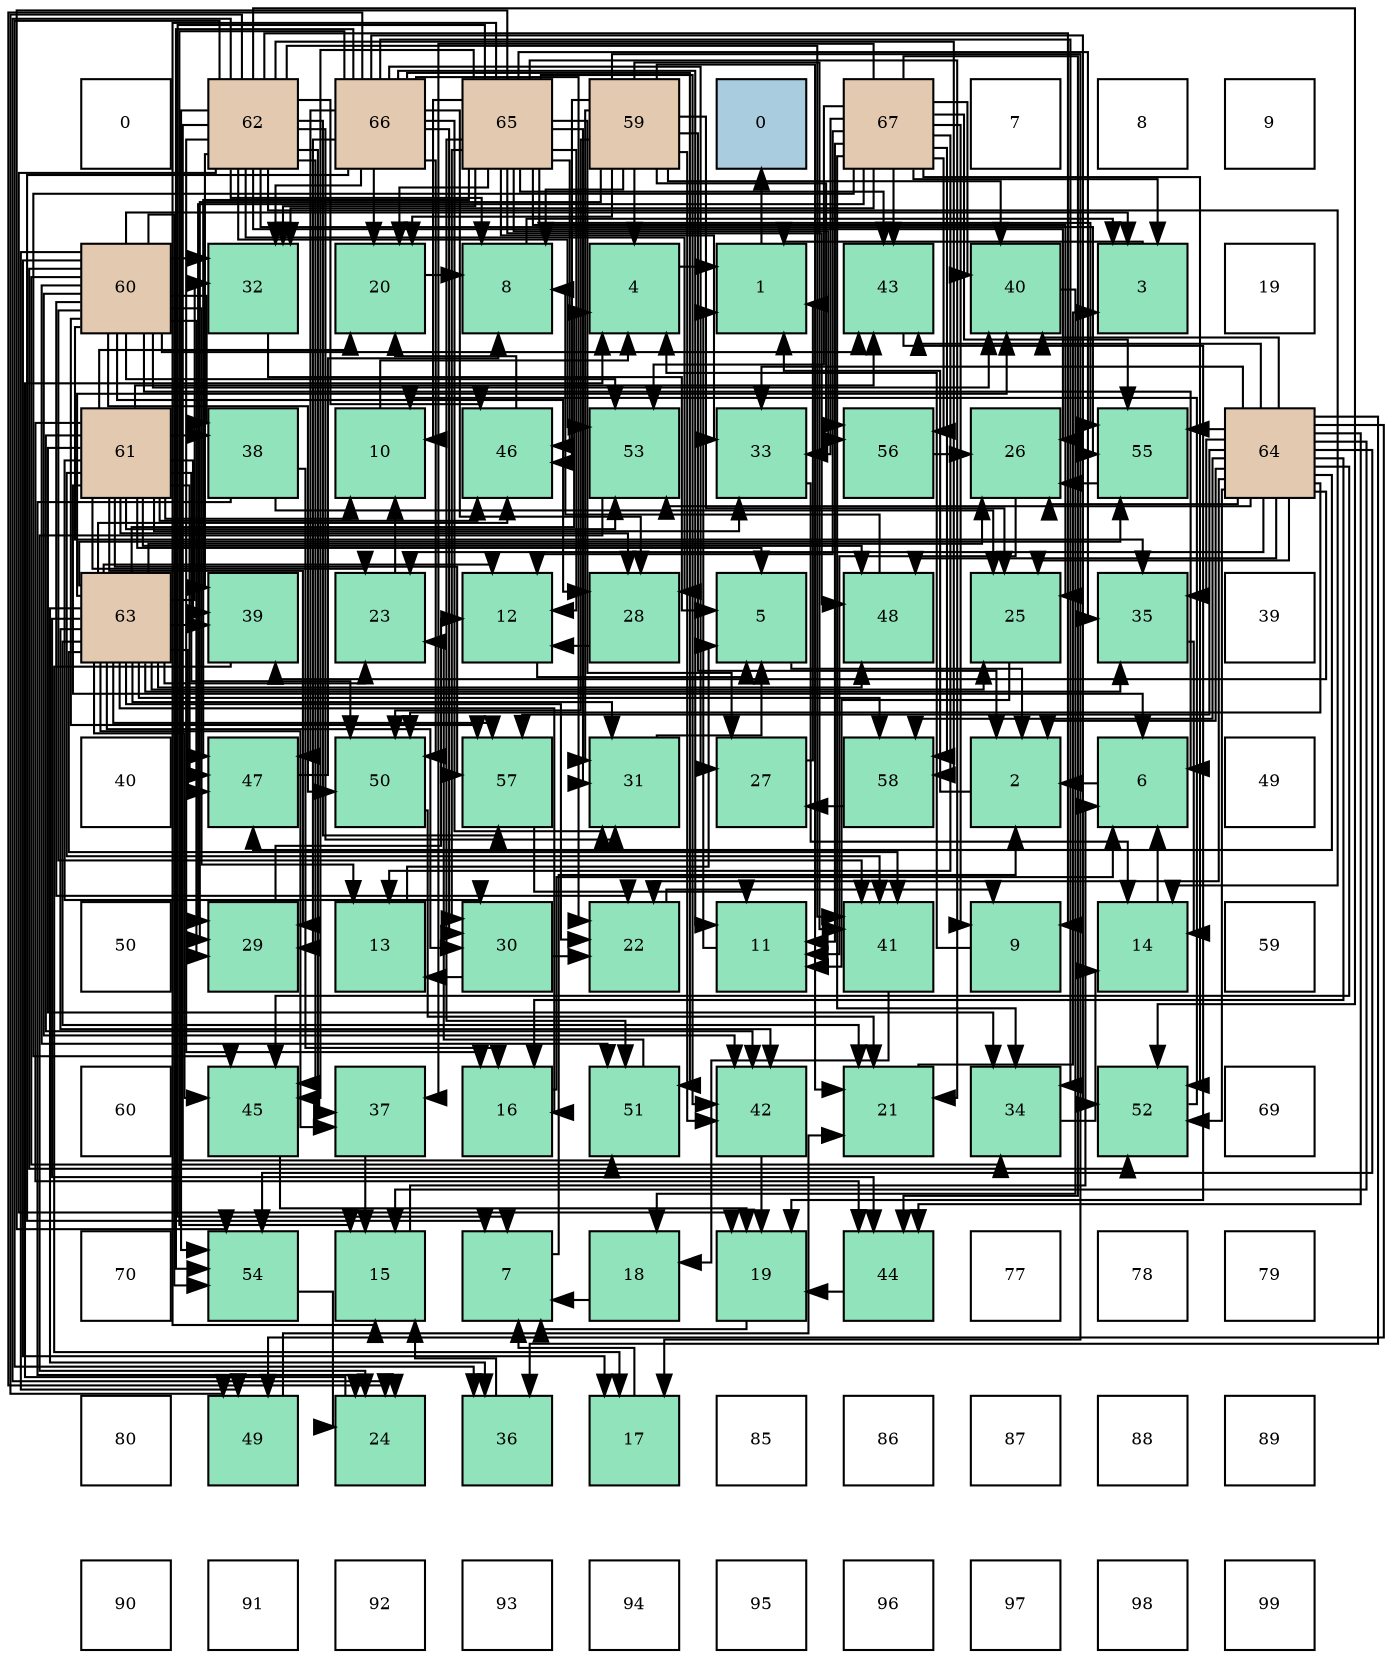 digraph layout{
 rankdir=TB;
 splines=ortho;
 node [style=filled shape=square fixedsize=true width=0.6];
0[label="0", fontsize=8, fillcolor="#ffffff"];
1[label="62", fontsize=8, fillcolor="#e3c9af"];
2[label="66", fontsize=8, fillcolor="#e3c9af"];
3[label="65", fontsize=8, fillcolor="#e3c9af"];
4[label="59", fontsize=8, fillcolor="#e3c9af"];
5[label="0", fontsize=8, fillcolor="#a9ccde"];
6[label="67", fontsize=8, fillcolor="#e3c9af"];
7[label="7", fontsize=8, fillcolor="#ffffff"];
8[label="8", fontsize=8, fillcolor="#ffffff"];
9[label="9", fontsize=8, fillcolor="#ffffff"];
10[label="60", fontsize=8, fillcolor="#e3c9af"];
11[label="32", fontsize=8, fillcolor="#91e3bb"];
12[label="20", fontsize=8, fillcolor="#91e3bb"];
13[label="8", fontsize=8, fillcolor="#91e3bb"];
14[label="4", fontsize=8, fillcolor="#91e3bb"];
15[label="1", fontsize=8, fillcolor="#91e3bb"];
16[label="43", fontsize=8, fillcolor="#91e3bb"];
17[label="40", fontsize=8, fillcolor="#91e3bb"];
18[label="3", fontsize=8, fillcolor="#91e3bb"];
19[label="19", fontsize=8, fillcolor="#ffffff"];
20[label="61", fontsize=8, fillcolor="#e3c9af"];
21[label="38", fontsize=8, fillcolor="#91e3bb"];
22[label="10", fontsize=8, fillcolor="#91e3bb"];
23[label="46", fontsize=8, fillcolor="#91e3bb"];
24[label="53", fontsize=8, fillcolor="#91e3bb"];
25[label="33", fontsize=8, fillcolor="#91e3bb"];
26[label="56", fontsize=8, fillcolor="#91e3bb"];
27[label="26", fontsize=8, fillcolor="#91e3bb"];
28[label="55", fontsize=8, fillcolor="#91e3bb"];
29[label="64", fontsize=8, fillcolor="#e3c9af"];
30[label="63", fontsize=8, fillcolor="#e3c9af"];
31[label="39", fontsize=8, fillcolor="#91e3bb"];
32[label="23", fontsize=8, fillcolor="#91e3bb"];
33[label="12", fontsize=8, fillcolor="#91e3bb"];
34[label="28", fontsize=8, fillcolor="#91e3bb"];
35[label="5", fontsize=8, fillcolor="#91e3bb"];
36[label="48", fontsize=8, fillcolor="#91e3bb"];
37[label="25", fontsize=8, fillcolor="#91e3bb"];
38[label="35", fontsize=8, fillcolor="#91e3bb"];
39[label="39", fontsize=8, fillcolor="#ffffff"];
40[label="40", fontsize=8, fillcolor="#ffffff"];
41[label="47", fontsize=8, fillcolor="#91e3bb"];
42[label="50", fontsize=8, fillcolor="#91e3bb"];
43[label="57", fontsize=8, fillcolor="#91e3bb"];
44[label="31", fontsize=8, fillcolor="#91e3bb"];
45[label="27", fontsize=8, fillcolor="#91e3bb"];
46[label="58", fontsize=8, fillcolor="#91e3bb"];
47[label="2", fontsize=8, fillcolor="#91e3bb"];
48[label="6", fontsize=8, fillcolor="#91e3bb"];
49[label="49", fontsize=8, fillcolor="#ffffff"];
50[label="50", fontsize=8, fillcolor="#ffffff"];
51[label="29", fontsize=8, fillcolor="#91e3bb"];
52[label="13", fontsize=8, fillcolor="#91e3bb"];
53[label="30", fontsize=8, fillcolor="#91e3bb"];
54[label="22", fontsize=8, fillcolor="#91e3bb"];
55[label="11", fontsize=8, fillcolor="#91e3bb"];
56[label="41", fontsize=8, fillcolor="#91e3bb"];
57[label="9", fontsize=8, fillcolor="#91e3bb"];
58[label="14", fontsize=8, fillcolor="#91e3bb"];
59[label="59", fontsize=8, fillcolor="#ffffff"];
60[label="60", fontsize=8, fillcolor="#ffffff"];
61[label="45", fontsize=8, fillcolor="#91e3bb"];
62[label="37", fontsize=8, fillcolor="#91e3bb"];
63[label="16", fontsize=8, fillcolor="#91e3bb"];
64[label="51", fontsize=8, fillcolor="#91e3bb"];
65[label="42", fontsize=8, fillcolor="#91e3bb"];
66[label="21", fontsize=8, fillcolor="#91e3bb"];
67[label="34", fontsize=8, fillcolor="#91e3bb"];
68[label="52", fontsize=8, fillcolor="#91e3bb"];
69[label="69", fontsize=8, fillcolor="#ffffff"];
70[label="70", fontsize=8, fillcolor="#ffffff"];
71[label="54", fontsize=8, fillcolor="#91e3bb"];
72[label="15", fontsize=8, fillcolor="#91e3bb"];
73[label="7", fontsize=8, fillcolor="#91e3bb"];
74[label="18", fontsize=8, fillcolor="#91e3bb"];
75[label="19", fontsize=8, fillcolor="#91e3bb"];
76[label="44", fontsize=8, fillcolor="#91e3bb"];
77[label="77", fontsize=8, fillcolor="#ffffff"];
78[label="78", fontsize=8, fillcolor="#ffffff"];
79[label="79", fontsize=8, fillcolor="#ffffff"];
80[label="80", fontsize=8, fillcolor="#ffffff"];
81[label="49", fontsize=8, fillcolor="#91e3bb"];
82[label="24", fontsize=8, fillcolor="#91e3bb"];
83[label="36", fontsize=8, fillcolor="#91e3bb"];
84[label="17", fontsize=8, fillcolor="#91e3bb"];
85[label="85", fontsize=8, fillcolor="#ffffff"];
86[label="86", fontsize=8, fillcolor="#ffffff"];
87[label="87", fontsize=8, fillcolor="#ffffff"];
88[label="88", fontsize=8, fillcolor="#ffffff"];
89[label="89", fontsize=8, fillcolor="#ffffff"];
90[label="90", fontsize=8, fillcolor="#ffffff"];
91[label="91", fontsize=8, fillcolor="#ffffff"];
92[label="92", fontsize=8, fillcolor="#ffffff"];
93[label="93", fontsize=8, fillcolor="#ffffff"];
94[label="94", fontsize=8, fillcolor="#ffffff"];
95[label="95", fontsize=8, fillcolor="#ffffff"];
96[label="96", fontsize=8, fillcolor="#ffffff"];
97[label="97", fontsize=8, fillcolor="#ffffff"];
98[label="98", fontsize=8, fillcolor="#ffffff"];
99[label="99", fontsize=8, fillcolor="#ffffff"];
edge [constraint=false, style=vis];15 -> 5;
47 -> 15;
18 -> 15;
14 -> 15;
35 -> 47;
48 -> 47;
73 -> 47;
13 -> 18;
57 -> 14;
22 -> 14;
55 -> 15;
33 -> 35;
52 -> 35;
58 -> 48;
72 -> 48;
63 -> 48;
84 -> 73;
74 -> 73;
75 -> 73;
12 -> 13;
66 -> 18;
54 -> 57;
32 -> 22;
82 -> 14;
37 -> 55;
27 -> 55;
45 -> 15;
34 -> 33;
51 -> 33;
53 -> 52;
53 -> 54;
44 -> 35;
11 -> 35;
25 -> 58;
67 -> 58;
38 -> 58;
83 -> 72;
62 -> 72;
21 -> 63;
21 -> 82;
21 -> 37;
31 -> 84;
17 -> 74;
56 -> 74;
65 -> 75;
16 -> 75;
76 -> 75;
61 -> 75;
23 -> 12;
41 -> 13;
36 -> 13;
81 -> 66;
42 -> 66;
64 -> 32;
68 -> 22;
24 -> 82;
71 -> 82;
28 -> 27;
26 -> 27;
43 -> 55;
46 -> 45;
4 -> 47;
4 -> 14;
4 -> 13;
4 -> 84;
4 -> 12;
4 -> 66;
4 -> 37;
4 -> 51;
4 -> 44;
4 -> 17;
4 -> 56;
4 -> 65;
4 -> 23;
4 -> 42;
4 -> 26;
10 -> 18;
10 -> 48;
10 -> 52;
10 -> 84;
10 -> 54;
10 -> 34;
10 -> 51;
10 -> 11;
10 -> 67;
10 -> 38;
10 -> 21;
10 -> 17;
10 -> 56;
10 -> 65;
10 -> 16;
10 -> 81;
10 -> 42;
10 -> 64;
10 -> 68;
10 -> 24;
10 -> 71;
10 -> 43;
20 -> 35;
20 -> 48;
20 -> 22;
20 -> 12;
20 -> 32;
20 -> 34;
20 -> 51;
20 -> 53;
20 -> 25;
20 -> 67;
20 -> 21;
20 -> 31;
20 -> 56;
20 -> 65;
20 -> 16;
20 -> 76;
20 -> 23;
20 -> 41;
20 -> 36;
20 -> 42;
20 -> 24;
20 -> 43;
1 -> 13;
1 -> 57;
1 -> 58;
1 -> 63;
1 -> 75;
1 -> 82;
1 -> 27;
1 -> 34;
1 -> 44;
1 -> 83;
1 -> 62;
1 -> 31;
1 -> 56;
1 -> 61;
1 -> 23;
1 -> 81;
1 -> 64;
1 -> 68;
1 -> 24;
1 -> 71;
1 -> 28;
1 -> 43;
1 -> 46;
30 -> 14;
30 -> 33;
30 -> 63;
30 -> 66;
30 -> 54;
30 -> 32;
30 -> 37;
30 -> 27;
30 -> 53;
30 -> 44;
30 -> 11;
30 -> 38;
30 -> 83;
30 -> 62;
30 -> 31;
30 -> 17;
30 -> 56;
30 -> 65;
30 -> 76;
30 -> 61;
30 -> 23;
30 -> 41;
30 -> 36;
30 -> 28;
30 -> 43;
30 -> 46;
29 -> 47;
29 -> 72;
29 -> 63;
29 -> 54;
29 -> 32;
29 -> 37;
29 -> 27;
29 -> 25;
29 -> 38;
29 -> 83;
29 -> 31;
29 -> 17;
29 -> 16;
29 -> 76;
29 -> 61;
29 -> 41;
29 -> 36;
29 -> 81;
29 -> 42;
29 -> 68;
29 -> 24;
29 -> 71;
29 -> 28;
29 -> 43;
29 -> 46;
3 -> 73;
3 -> 22;
3 -> 33;
3 -> 72;
3 -> 12;
3 -> 66;
3 -> 37;
3 -> 45;
3 -> 53;
3 -> 44;
3 -> 11;
3 -> 25;
3 -> 38;
3 -> 65;
3 -> 16;
3 -> 61;
3 -> 23;
3 -> 41;
3 -> 36;
3 -> 64;
3 -> 71;
3 -> 28;
3 -> 26;
2 -> 73;
2 -> 55;
2 -> 72;
2 -> 12;
2 -> 54;
2 -> 82;
2 -> 45;
2 -> 34;
2 -> 51;
2 -> 53;
2 -> 44;
2 -> 11;
2 -> 67;
2 -> 41;
2 -> 42;
2 -> 64;
2 -> 68;
2 -> 71;
6 -> 18;
6 -> 57;
6 -> 55;
6 -> 33;
6 -> 52;
6 -> 51;
6 -> 11;
6 -> 25;
6 -> 67;
6 -> 62;
6 -> 17;
6 -> 16;
6 -> 76;
6 -> 61;
6 -> 68;
6 -> 24;
6 -> 28;
6 -> 26;
6 -> 46;
edge [constraint=true, style=invis];
0 -> 10 -> 20 -> 30 -> 40 -> 50 -> 60 -> 70 -> 80 -> 90;
1 -> 11 -> 21 -> 31 -> 41 -> 51 -> 61 -> 71 -> 81 -> 91;
2 -> 12 -> 22 -> 32 -> 42 -> 52 -> 62 -> 72 -> 82 -> 92;
3 -> 13 -> 23 -> 33 -> 43 -> 53 -> 63 -> 73 -> 83 -> 93;
4 -> 14 -> 24 -> 34 -> 44 -> 54 -> 64 -> 74 -> 84 -> 94;
5 -> 15 -> 25 -> 35 -> 45 -> 55 -> 65 -> 75 -> 85 -> 95;
6 -> 16 -> 26 -> 36 -> 46 -> 56 -> 66 -> 76 -> 86 -> 96;
7 -> 17 -> 27 -> 37 -> 47 -> 57 -> 67 -> 77 -> 87 -> 97;
8 -> 18 -> 28 -> 38 -> 48 -> 58 -> 68 -> 78 -> 88 -> 98;
9 -> 19 -> 29 -> 39 -> 49 -> 59 -> 69 -> 79 -> 89 -> 99;
rank = same {0 -> 1 -> 2 -> 3 -> 4 -> 5 -> 6 -> 7 -> 8 -> 9};
rank = same {10 -> 11 -> 12 -> 13 -> 14 -> 15 -> 16 -> 17 -> 18 -> 19};
rank = same {20 -> 21 -> 22 -> 23 -> 24 -> 25 -> 26 -> 27 -> 28 -> 29};
rank = same {30 -> 31 -> 32 -> 33 -> 34 -> 35 -> 36 -> 37 -> 38 -> 39};
rank = same {40 -> 41 -> 42 -> 43 -> 44 -> 45 -> 46 -> 47 -> 48 -> 49};
rank = same {50 -> 51 -> 52 -> 53 -> 54 -> 55 -> 56 -> 57 -> 58 -> 59};
rank = same {60 -> 61 -> 62 -> 63 -> 64 -> 65 -> 66 -> 67 -> 68 -> 69};
rank = same {70 -> 71 -> 72 -> 73 -> 74 -> 75 -> 76 -> 77 -> 78 -> 79};
rank = same {80 -> 81 -> 82 -> 83 -> 84 -> 85 -> 86 -> 87 -> 88 -> 89};
rank = same {90 -> 91 -> 92 -> 93 -> 94 -> 95 -> 96 -> 97 -> 98 -> 99};
}